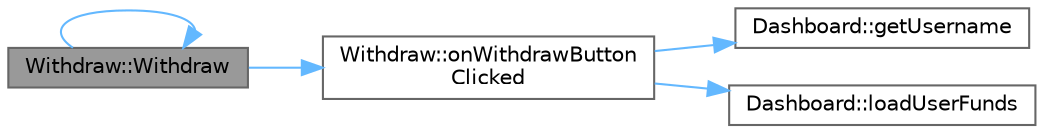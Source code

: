 digraph "Withdraw::Withdraw"
{
 // LATEX_PDF_SIZE
  bgcolor="transparent";
  edge [fontname=Helvetica,fontsize=10,labelfontname=Helvetica,labelfontsize=10];
  node [fontname=Helvetica,fontsize=10,shape=box,height=0.2,width=0.4];
  rankdir="LR";
  Node1 [id="Node000001",label="Withdraw::Withdraw",height=0.2,width=0.4,color="gray40", fillcolor="grey60", style="filled", fontcolor="black",tooltip=" "];
  Node1 -> Node2 [id="edge1_Node000001_Node000002",color="steelblue1",style="solid",tooltip=" "];
  Node2 [id="Node000002",label="Withdraw::onWithdrawButton\lClicked",height=0.2,width=0.4,color="grey40", fillcolor="white", style="filled",URL="$class_withdraw.html#a27e3bf5726ded707b7859b7bfa09732c",tooltip=" "];
  Node2 -> Node3 [id="edge2_Node000002_Node000003",color="steelblue1",style="solid",tooltip=" "];
  Node3 [id="Node000003",label="Dashboard::getUsername",height=0.2,width=0.4,color="grey40", fillcolor="white", style="filled",URL="$class_dashboard.html#af827b627b8345f549f21c72a5b766eb8",tooltip=" "];
  Node2 -> Node4 [id="edge3_Node000002_Node000004",color="steelblue1",style="solid",tooltip=" "];
  Node4 [id="Node000004",label="Dashboard::loadUserFunds",height=0.2,width=0.4,color="grey40", fillcolor="white", style="filled",URL="$class_dashboard.html#ab8c28d36273d685004a38b000b86c966",tooltip=" "];
  Node1 -> Node1 [id="edge4_Node000001_Node000001",color="steelblue1",style="solid",tooltip=" "];
}
